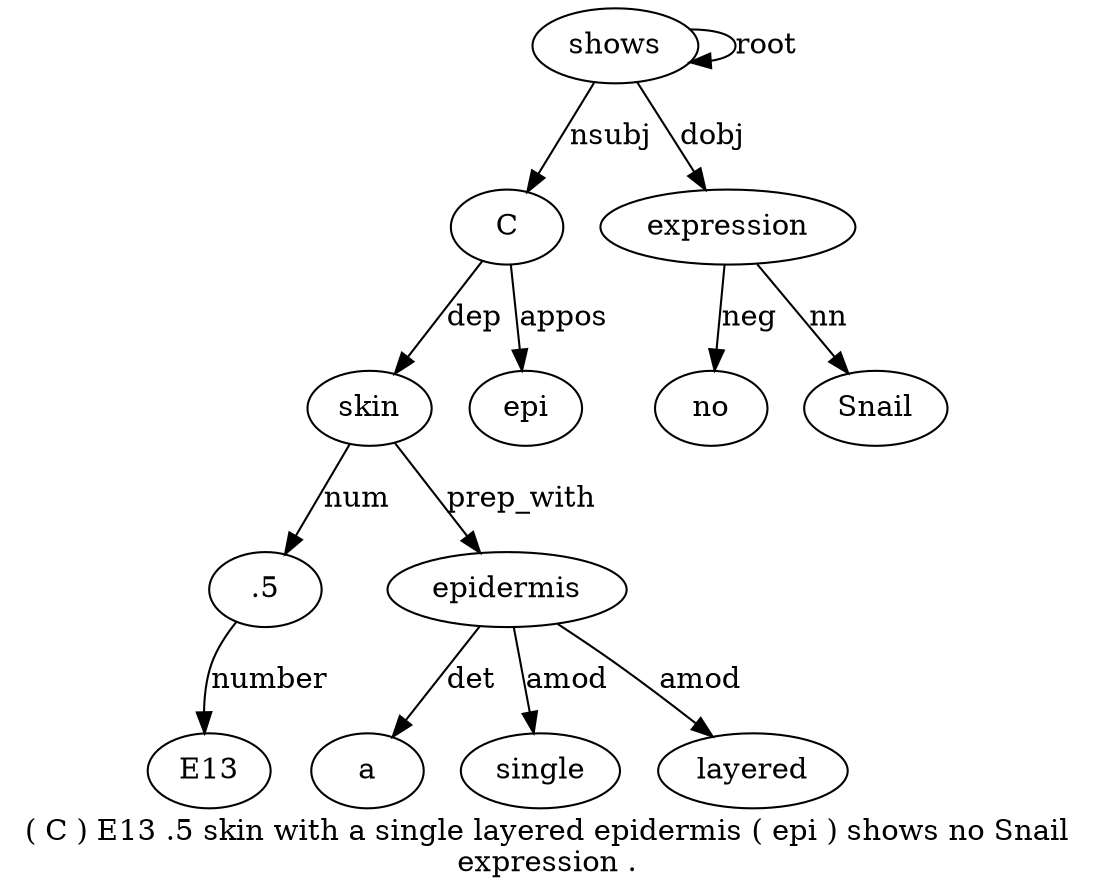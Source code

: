 digraph "( C ) E13 .5 skin with a single layered epidermis ( epi ) shows no Snail expression ." {
label="( C ) E13 .5 skin with a single layered epidermis ( epi ) shows no Snail
expression .";
shows15 [style=filled, fillcolor=white, label=shows];
C2 [style=filled, fillcolor=white, label=C];
shows15 -> C2  [label=nsubj];
".5" [style=filled, fillcolor=white, label=".5"];
E134 [style=filled, fillcolor=white, label=E13];
".5" -> E134  [label=number];
skin6 [style=filled, fillcolor=white, label=skin];
skin6 -> ".5"  [label=num];
C2 -> skin6  [label=dep];
epidermis11 [style=filled, fillcolor=white, label=epidermis];
a8 [style=filled, fillcolor=white, label=a];
epidermis11 -> a8  [label=det];
single9 [style=filled, fillcolor=white, label=single];
epidermis11 -> single9  [label=amod];
layered10 [style=filled, fillcolor=white, label=layered];
epidermis11 -> layered10  [label=amod];
skin6 -> epidermis11  [label=prep_with];
epi13 [style=filled, fillcolor=white, label=epi];
C2 -> epi13  [label=appos];
shows15 -> shows15  [label=root];
expression18 [style=filled, fillcolor=white, label=expression];
no16 [style=filled, fillcolor=white, label=no];
expression18 -> no16  [label=neg];
Snail17 [style=filled, fillcolor=white, label=Snail];
expression18 -> Snail17  [label=nn];
shows15 -> expression18  [label=dobj];
}
